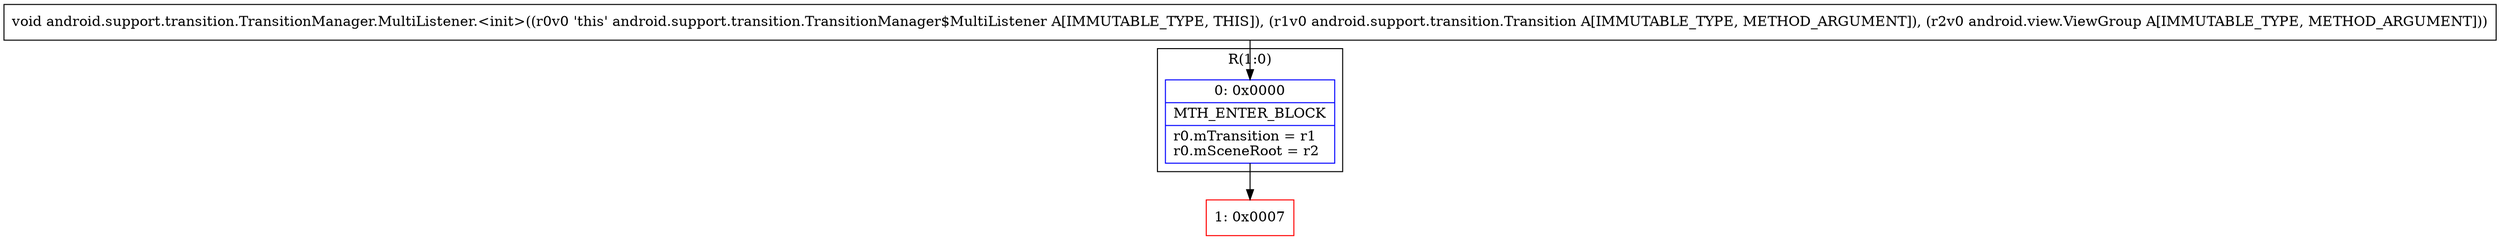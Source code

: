 digraph "CFG forandroid.support.transition.TransitionManager.MultiListener.\<init\>(Landroid\/support\/transition\/Transition;Landroid\/view\/ViewGroup;)V" {
subgraph cluster_Region_223451241 {
label = "R(1:0)";
node [shape=record,color=blue];
Node_0 [shape=record,label="{0\:\ 0x0000|MTH_ENTER_BLOCK\l|r0.mTransition = r1\lr0.mSceneRoot = r2\l}"];
}
Node_1 [shape=record,color=red,label="{1\:\ 0x0007}"];
MethodNode[shape=record,label="{void android.support.transition.TransitionManager.MultiListener.\<init\>((r0v0 'this' android.support.transition.TransitionManager$MultiListener A[IMMUTABLE_TYPE, THIS]), (r1v0 android.support.transition.Transition A[IMMUTABLE_TYPE, METHOD_ARGUMENT]), (r2v0 android.view.ViewGroup A[IMMUTABLE_TYPE, METHOD_ARGUMENT])) }"];
MethodNode -> Node_0;
Node_0 -> Node_1;
}

